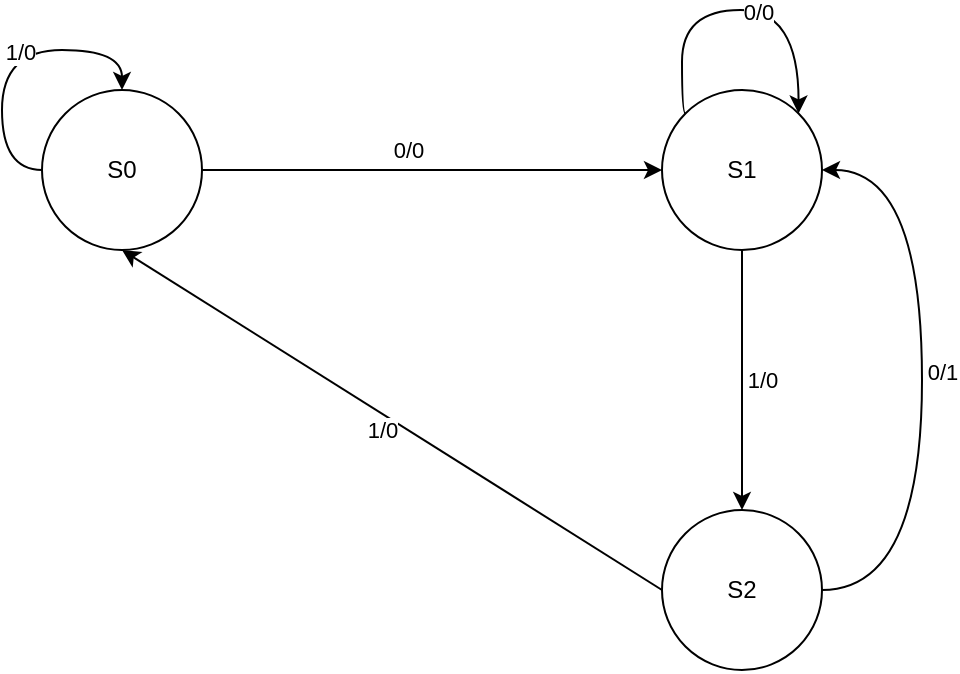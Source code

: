 <mxfile version="26.2.12">
  <diagram name="Trang-1" id="zVpG29BIRpk8blcMofUm">
    <mxGraphModel dx="990" dy="618" grid="0" gridSize="10" guides="1" tooltips="1" connect="1" arrows="1" fold="1" page="1" pageScale="1" pageWidth="827" pageHeight="1169" math="0" shadow="0">
      <root>
        <mxCell id="0" />
        <mxCell id="1" parent="0" />
        <mxCell id="UWQnMlAf9Nw77ow2L2_7-9" style="edgeStyle=orthogonalEdgeStyle;rounded=0;orthogonalLoop=1;jettySize=auto;html=1;exitX=1;exitY=0.5;exitDx=0;exitDy=0;entryX=1;entryY=0.5;entryDx=0;entryDy=0;curved=1;" edge="1" parent="1" source="UWQnMlAf9Nw77ow2L2_7-1" target="UWQnMlAf9Nw77ow2L2_7-3">
          <mxGeometry relative="1" as="geometry">
            <Array as="points">
              <mxPoint x="650" y="430" />
              <mxPoint x="650" y="220" />
            </Array>
          </mxGeometry>
        </mxCell>
        <mxCell id="UWQnMlAf9Nw77ow2L2_7-10" value="0/1" style="edgeLabel;html=1;align=center;verticalAlign=middle;resizable=0;points=[];" vertex="1" connectable="0" parent="UWQnMlAf9Nw77ow2L2_7-9">
          <mxGeometry x="0.043" y="-2" relative="1" as="geometry">
            <mxPoint x="8" y="2" as="offset" />
          </mxGeometry>
        </mxCell>
        <mxCell id="UWQnMlAf9Nw77ow2L2_7-11" style="rounded=0;orthogonalLoop=1;jettySize=auto;html=1;exitX=0;exitY=0.5;exitDx=0;exitDy=0;entryX=0.5;entryY=1;entryDx=0;entryDy=0;" edge="1" parent="1" source="UWQnMlAf9Nw77ow2L2_7-1" target="UWQnMlAf9Nw77ow2L2_7-4">
          <mxGeometry relative="1" as="geometry" />
        </mxCell>
        <mxCell id="UWQnMlAf9Nw77ow2L2_7-12" value="1/0" style="edgeLabel;html=1;align=center;verticalAlign=middle;resizable=0;points=[];" vertex="1" connectable="0" parent="UWQnMlAf9Nw77ow2L2_7-11">
          <mxGeometry x="-0.022" y="2" relative="1" as="geometry">
            <mxPoint x="-7" y="1" as="offset" />
          </mxGeometry>
        </mxCell>
        <mxCell id="UWQnMlAf9Nw77ow2L2_7-1" value="S2" style="ellipse;whiteSpace=wrap;html=1;aspect=fixed;" vertex="1" parent="1">
          <mxGeometry x="520" y="390" width="80" height="80" as="geometry" />
        </mxCell>
        <mxCell id="UWQnMlAf9Nw77ow2L2_7-6" style="edgeStyle=orthogonalEdgeStyle;rounded=0;orthogonalLoop=1;jettySize=auto;html=1;exitX=0.5;exitY=1;exitDx=0;exitDy=0;entryX=0.5;entryY=0;entryDx=0;entryDy=0;" edge="1" parent="1" source="UWQnMlAf9Nw77ow2L2_7-3" target="UWQnMlAf9Nw77ow2L2_7-1">
          <mxGeometry relative="1" as="geometry" />
        </mxCell>
        <mxCell id="UWQnMlAf9Nw77ow2L2_7-8" value="1/0" style="edgeLabel;html=1;align=center;verticalAlign=middle;resizable=0;points=[];" vertex="1" connectable="0" parent="UWQnMlAf9Nw77ow2L2_7-6">
          <mxGeometry x="-0.009" y="1" relative="1" as="geometry">
            <mxPoint x="9" as="offset" />
          </mxGeometry>
        </mxCell>
        <mxCell id="UWQnMlAf9Nw77ow2L2_7-3" value="S1" style="ellipse;whiteSpace=wrap;html=1;aspect=fixed;" vertex="1" parent="1">
          <mxGeometry x="520" y="180" width="80" height="80" as="geometry" />
        </mxCell>
        <mxCell id="UWQnMlAf9Nw77ow2L2_7-5" style="edgeStyle=orthogonalEdgeStyle;rounded=0;orthogonalLoop=1;jettySize=auto;html=1;exitX=1;exitY=0.5;exitDx=0;exitDy=0;entryX=0;entryY=0.5;entryDx=0;entryDy=0;" edge="1" parent="1" source="UWQnMlAf9Nw77ow2L2_7-4" target="UWQnMlAf9Nw77ow2L2_7-3">
          <mxGeometry relative="1" as="geometry" />
        </mxCell>
        <mxCell id="UWQnMlAf9Nw77ow2L2_7-7" value="0/0" style="edgeLabel;html=1;align=center;verticalAlign=middle;resizable=0;points=[];" vertex="1" connectable="0" parent="UWQnMlAf9Nw77ow2L2_7-5">
          <mxGeometry x="-0.104" y="4" relative="1" as="geometry">
            <mxPoint y="-6" as="offset" />
          </mxGeometry>
        </mxCell>
        <mxCell id="UWQnMlAf9Nw77ow2L2_7-4" value="S0" style="ellipse;whiteSpace=wrap;html=1;aspect=fixed;" vertex="1" parent="1">
          <mxGeometry x="210" y="180" width="80" height="80" as="geometry" />
        </mxCell>
        <mxCell id="UWQnMlAf9Nw77ow2L2_7-18" style="edgeStyle=orthogonalEdgeStyle;rounded=0;orthogonalLoop=1;jettySize=auto;html=1;exitX=0;exitY=0.5;exitDx=0;exitDy=0;curved=1;" edge="1" parent="1" source="UWQnMlAf9Nw77ow2L2_7-4">
          <mxGeometry relative="1" as="geometry">
            <mxPoint x="250" y="180" as="targetPoint" />
            <mxPoint x="210" y="140" as="sourcePoint" />
            <Array as="points">
              <mxPoint x="190" y="220" />
              <mxPoint x="190" y="160" />
              <mxPoint x="250" y="160" />
            </Array>
          </mxGeometry>
        </mxCell>
        <mxCell id="UWQnMlAf9Nw77ow2L2_7-19" value="1/0" style="edgeLabel;html=1;align=center;verticalAlign=middle;resizable=0;points=[];" vertex="1" connectable="0" parent="UWQnMlAf9Nw77ow2L2_7-18">
          <mxGeometry x="0.113" y="-1" relative="1" as="geometry">
            <mxPoint as="offset" />
          </mxGeometry>
        </mxCell>
        <mxCell id="UWQnMlAf9Nw77ow2L2_7-20" style="edgeStyle=orthogonalEdgeStyle;rounded=0;orthogonalLoop=1;jettySize=auto;html=1;exitX=0;exitY=0;exitDx=0;exitDy=0;curved=1;entryX=1;entryY=0;entryDx=0;entryDy=0;" edge="1" parent="1" source="UWQnMlAf9Nw77ow2L2_7-3" target="UWQnMlAf9Nw77ow2L2_7-3">
          <mxGeometry relative="1" as="geometry">
            <mxPoint x="620" y="130" as="targetPoint" />
            <mxPoint x="580" y="170" as="sourcePoint" />
            <Array as="points">
              <mxPoint x="530" y="192" />
              <mxPoint x="530" y="140" />
              <mxPoint x="588" y="140" />
            </Array>
          </mxGeometry>
        </mxCell>
        <mxCell id="UWQnMlAf9Nw77ow2L2_7-21" value="0/0" style="edgeLabel;html=1;align=center;verticalAlign=middle;resizable=0;points=[];" vertex="1" connectable="0" parent="UWQnMlAf9Nw77ow2L2_7-20">
          <mxGeometry x="0.113" y="-1" relative="1" as="geometry">
            <mxPoint as="offset" />
          </mxGeometry>
        </mxCell>
      </root>
    </mxGraphModel>
  </diagram>
</mxfile>

